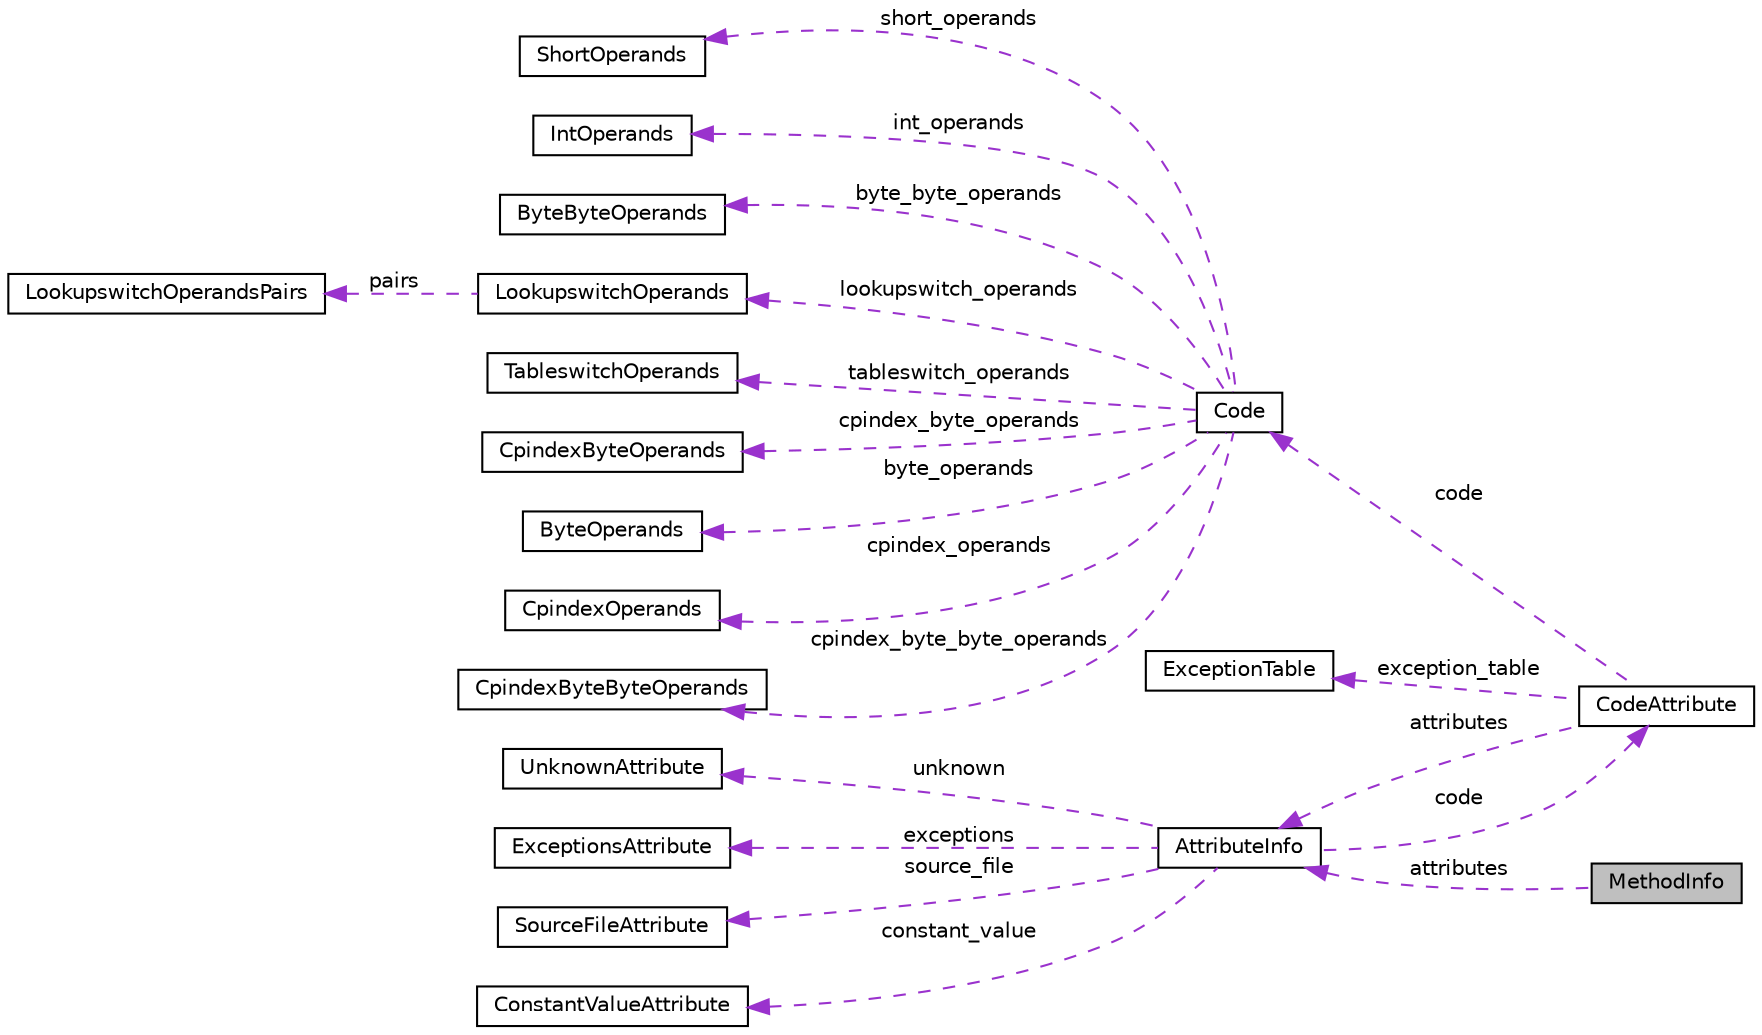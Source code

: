 digraph "MethodInfo"
{
 // LATEX_PDF_SIZE
  edge [fontname="Helvetica",fontsize="10",labelfontname="Helvetica",labelfontsize="10"];
  node [fontname="Helvetica",fontsize="10",shape=record];
  rankdir="LR";
  Node1 [label="MethodInfo",height=0.2,width=0.4,color="black", fillcolor="grey75", style="filled", fontcolor="black",tooltip=" "];
  Node2 -> Node1 [dir="back",color="darkorchid3",fontsize="10",style="dashed",label=" attributes" ,fontname="Helvetica"];
  Node2 [label="AttributeInfo",height=0.2,width=0.4,color="black", fillcolor="white", style="filled",URL="$structAttributeInfo.html",tooltip=" "];
  Node3 -> Node2 [dir="back",color="darkorchid3",fontsize="10",style="dashed",label=" unknown" ,fontname="Helvetica"];
  Node3 [label="UnknownAttribute",height=0.2,width=0.4,color="black", fillcolor="white", style="filled",URL="$structUnknownAttribute.html",tooltip=" "];
  Node4 -> Node2 [dir="back",color="darkorchid3",fontsize="10",style="dashed",label=" exceptions" ,fontname="Helvetica"];
  Node4 [label="ExceptionsAttribute",height=0.2,width=0.4,color="black", fillcolor="white", style="filled",URL="$structExceptionsAttribute.html",tooltip=" "];
  Node5 -> Node2 [dir="back",color="darkorchid3",fontsize="10",style="dashed",label=" source_file" ,fontname="Helvetica"];
  Node5 [label="SourceFileAttribute",height=0.2,width=0.4,color="black", fillcolor="white", style="filled",URL="$structSourceFileAttribute.html",tooltip=" "];
  Node6 -> Node2 [dir="back",color="darkorchid3",fontsize="10",style="dashed",label=" code" ,fontname="Helvetica"];
  Node6 [label="CodeAttribute",height=0.2,width=0.4,color="black", fillcolor="white", style="filled",URL="$structCodeAttribute.html",tooltip=" "];
  Node2 -> Node6 [dir="back",color="darkorchid3",fontsize="10",style="dashed",label=" attributes" ,fontname="Helvetica"];
  Node7 -> Node6 [dir="back",color="darkorchid3",fontsize="10",style="dashed",label=" code" ,fontname="Helvetica"];
  Node7 [label="Code",height=0.2,width=0.4,color="black", fillcolor="white", style="filled",URL="$structCode.html",tooltip=" "];
  Node8 -> Node7 [dir="back",color="darkorchid3",fontsize="10",style="dashed",label=" short_operands" ,fontname="Helvetica"];
  Node8 [label="ShortOperands",height=0.2,width=0.4,color="black", fillcolor="white", style="filled",URL="$structShortOperands.html",tooltip=" "];
  Node9 -> Node7 [dir="back",color="darkorchid3",fontsize="10",style="dashed",label=" int_operands" ,fontname="Helvetica"];
  Node9 [label="IntOperands",height=0.2,width=0.4,color="black", fillcolor="white", style="filled",URL="$structIntOperands.html",tooltip=" "];
  Node10 -> Node7 [dir="back",color="darkorchid3",fontsize="10",style="dashed",label=" byte_byte_operands" ,fontname="Helvetica"];
  Node10 [label="ByteByteOperands",height=0.2,width=0.4,color="black", fillcolor="white", style="filled",URL="$structByteByteOperands.html",tooltip=" "];
  Node11 -> Node7 [dir="back",color="darkorchid3",fontsize="10",style="dashed",label=" lookupswitch_operands" ,fontname="Helvetica"];
  Node11 [label="LookupswitchOperands",height=0.2,width=0.4,color="black", fillcolor="white", style="filled",URL="$structLookupswitchOperands.html",tooltip=" "];
  Node12 -> Node11 [dir="back",color="darkorchid3",fontsize="10",style="dashed",label=" pairs" ,fontname="Helvetica"];
  Node12 [label="LookupswitchOperandsPairs",height=0.2,width=0.4,color="black", fillcolor="white", style="filled",URL="$structLookupswitchOperandsPairs.html",tooltip=" "];
  Node13 -> Node7 [dir="back",color="darkorchid3",fontsize="10",style="dashed",label=" tableswitch_operands" ,fontname="Helvetica"];
  Node13 [label="TableswitchOperands",height=0.2,width=0.4,color="black", fillcolor="white", style="filled",URL="$structTableswitchOperands.html",tooltip=" "];
  Node14 -> Node7 [dir="back",color="darkorchid3",fontsize="10",style="dashed",label=" cpindex_byte_operands" ,fontname="Helvetica"];
  Node14 [label="CpindexByteOperands",height=0.2,width=0.4,color="black", fillcolor="white", style="filled",URL="$structCpindexByteOperands.html",tooltip=" "];
  Node15 -> Node7 [dir="back",color="darkorchid3",fontsize="10",style="dashed",label=" byte_operands" ,fontname="Helvetica"];
  Node15 [label="ByteOperands",height=0.2,width=0.4,color="black", fillcolor="white", style="filled",URL="$structByteOperands.html",tooltip=" "];
  Node16 -> Node7 [dir="back",color="darkorchid3",fontsize="10",style="dashed",label=" cpindex_operands" ,fontname="Helvetica"];
  Node16 [label="CpindexOperands",height=0.2,width=0.4,color="black", fillcolor="white", style="filled",URL="$structCpindexOperands.html",tooltip=" "];
  Node17 -> Node7 [dir="back",color="darkorchid3",fontsize="10",style="dashed",label=" cpindex_byte_byte_operands" ,fontname="Helvetica"];
  Node17 [label="CpindexByteByteOperands",height=0.2,width=0.4,color="black", fillcolor="white", style="filled",URL="$structCpindexByteByteOperands.html",tooltip=" "];
  Node18 -> Node6 [dir="back",color="darkorchid3",fontsize="10",style="dashed",label=" exception_table" ,fontname="Helvetica"];
  Node18 [label="ExceptionTable",height=0.2,width=0.4,color="black", fillcolor="white", style="filled",URL="$structExceptionTable.html",tooltip=" "];
  Node19 -> Node2 [dir="back",color="darkorchid3",fontsize="10",style="dashed",label=" constant_value" ,fontname="Helvetica"];
  Node19 [label="ConstantValueAttribute",height=0.2,width=0.4,color="black", fillcolor="white", style="filled",URL="$structConstantValueAttribute.html",tooltip="É atributo."];
}
